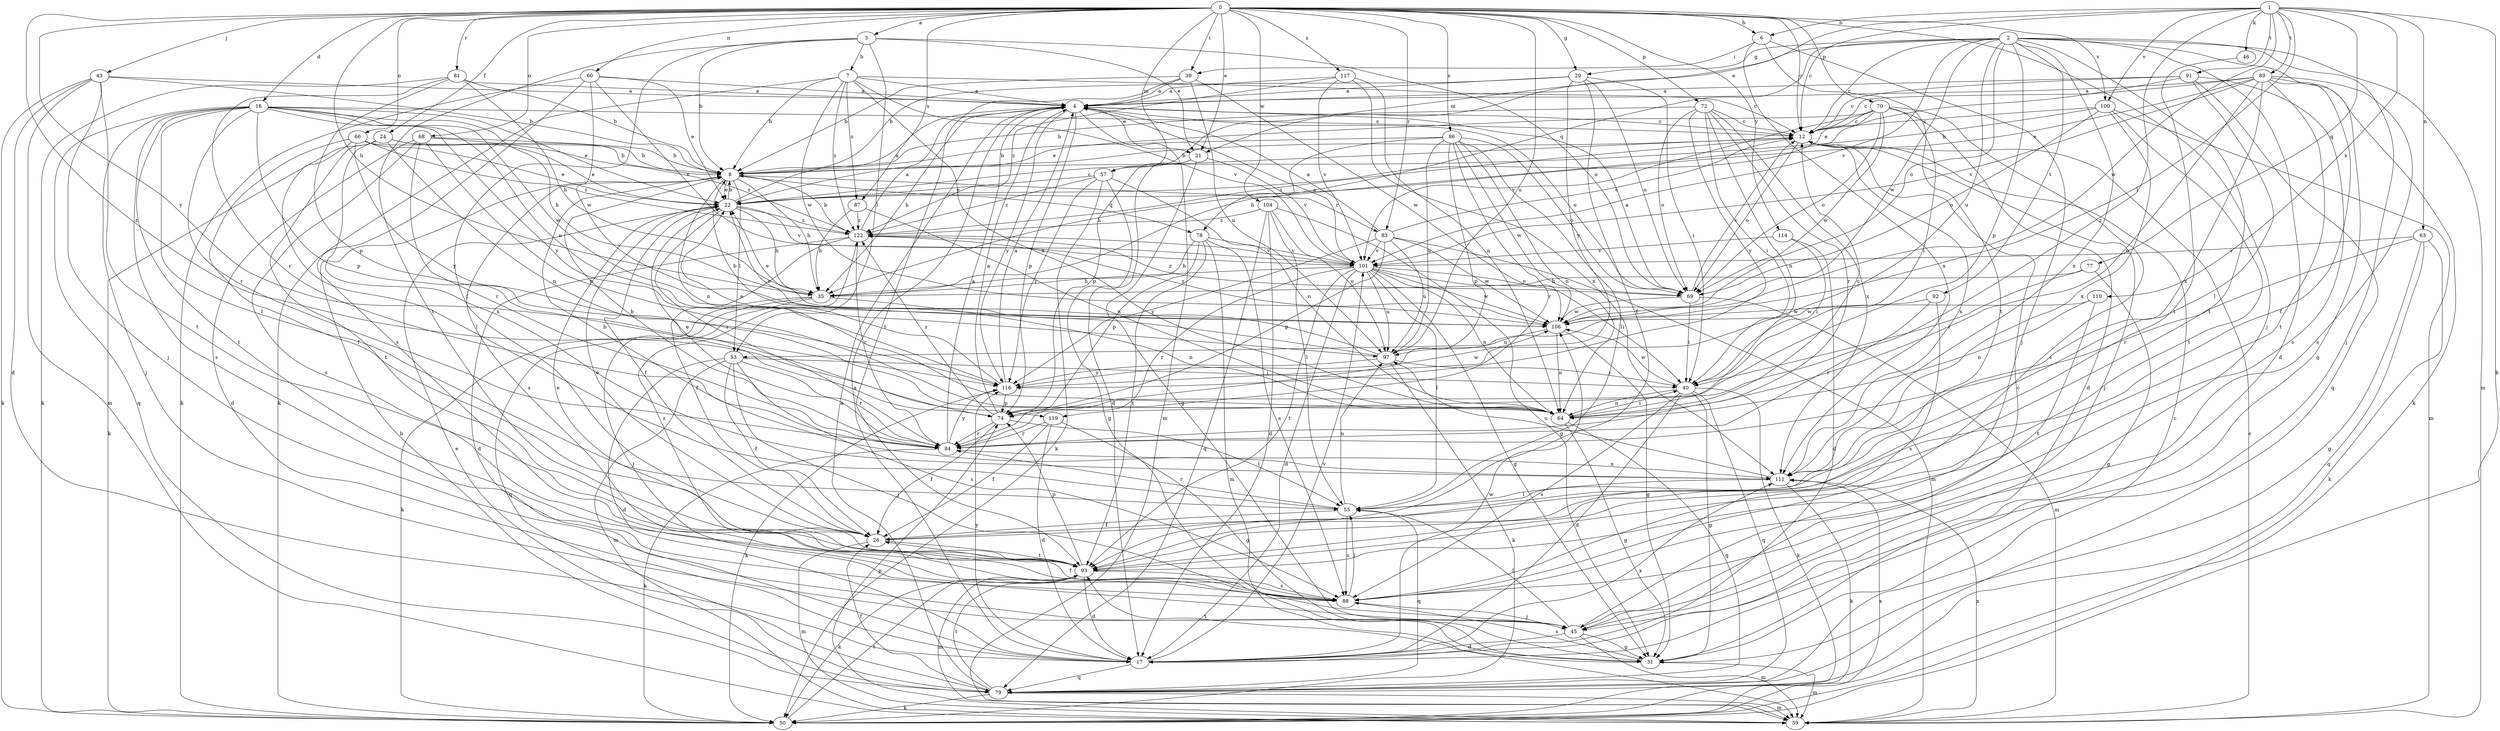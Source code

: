 strict digraph  {
0;
1;
2;
3;
4;
6;
7;
8;
12;
16;
17;
21;
22;
24;
26;
29;
31;
35;
39;
40;
43;
45;
46;
50;
53;
55;
57;
59;
60;
63;
64;
66;
68;
69;
70;
72;
74;
77;
78;
79;
81;
83;
84;
86;
87;
88;
89;
91;
92;
93;
97;
100;
101;
104;
106;
110;
111;
114;
116;
117;
119;
122;
0 -> 3  [label=a];
0 -> 6  [label=b];
0 -> 12  [label=c];
0 -> 16  [label=d];
0 -> 21  [label=e];
0 -> 24  [label=f];
0 -> 29  [label=g];
0 -> 35  [label=h];
0 -> 39  [label=i];
0 -> 43  [label=j];
0 -> 45  [label=j];
0 -> 57  [label=m];
0 -> 60  [label=n];
0 -> 66  [label=o];
0 -> 68  [label=o];
0 -> 70  [label=p];
0 -> 72  [label=p];
0 -> 81  [label=r];
0 -> 83  [label=r];
0 -> 86  [label=s];
0 -> 87  [label=s];
0 -> 97  [label=u];
0 -> 100  [label=v];
0 -> 104  [label=w];
0 -> 114  [label=y];
0 -> 116  [label=y];
0 -> 117  [label=z];
0 -> 119  [label=z];
1 -> 6  [label=b];
1 -> 12  [label=c];
1 -> 21  [label=e];
1 -> 46  [label=k];
1 -> 50  [label=k];
1 -> 53  [label=l];
1 -> 63  [label=n];
1 -> 77  [label=q];
1 -> 89  [label=t];
1 -> 91  [label=t];
1 -> 100  [label=v];
1 -> 106  [label=w];
1 -> 110  [label=x];
1 -> 119  [label=z];
2 -> 12  [label=c];
2 -> 17  [label=d];
2 -> 29  [label=g];
2 -> 31  [label=g];
2 -> 45  [label=j];
2 -> 57  [label=m];
2 -> 59  [label=m];
2 -> 69  [label=o];
2 -> 74  [label=p];
2 -> 78  [label=q];
2 -> 92  [label=t];
2 -> 93  [label=t];
2 -> 97  [label=u];
2 -> 101  [label=v];
2 -> 106  [label=w];
2 -> 111  [label=x];
3 -> 7  [label=b];
3 -> 8  [label=b];
3 -> 21  [label=e];
3 -> 26  [label=f];
3 -> 53  [label=l];
3 -> 69  [label=o];
3 -> 93  [label=t];
4 -> 12  [label=c];
4 -> 21  [label=e];
4 -> 35  [label=h];
4 -> 59  [label=m];
4 -> 69  [label=o];
4 -> 74  [label=p];
4 -> 116  [label=y];
6 -> 39  [label=i];
6 -> 45  [label=j];
6 -> 93  [label=t];
6 -> 111  [label=x];
7 -> 4  [label=a];
7 -> 8  [label=b];
7 -> 12  [label=c];
7 -> 50  [label=k];
7 -> 64  [label=n];
7 -> 87  [label=s];
7 -> 101  [label=v];
7 -> 106  [label=w];
7 -> 122  [label=z];
8 -> 22  [label=e];
8 -> 35  [label=h];
8 -> 53  [label=l];
8 -> 64  [label=n];
8 -> 78  [label=q];
8 -> 83  [label=r];
8 -> 88  [label=s];
12 -> 8  [label=b];
12 -> 45  [label=j];
12 -> 69  [label=o];
12 -> 111  [label=x];
12 -> 122  [label=z];
16 -> 12  [label=c];
16 -> 22  [label=e];
16 -> 35  [label=h];
16 -> 45  [label=j];
16 -> 55  [label=l];
16 -> 74  [label=p];
16 -> 79  [label=q];
16 -> 84  [label=r];
16 -> 88  [label=s];
16 -> 93  [label=t];
16 -> 97  [label=u];
16 -> 106  [label=w];
16 -> 116  [label=y];
17 -> 4  [label=a];
17 -> 79  [label=q];
17 -> 101  [label=v];
17 -> 106  [label=w];
17 -> 111  [label=x];
17 -> 116  [label=y];
21 -> 17  [label=d];
21 -> 31  [label=g];
21 -> 74  [label=p];
21 -> 101  [label=v];
22 -> 4  [label=a];
22 -> 8  [label=b];
22 -> 12  [label=c];
22 -> 26  [label=f];
22 -> 35  [label=h];
22 -> 84  [label=r];
22 -> 101  [label=v];
22 -> 122  [label=z];
24 -> 8  [label=b];
24 -> 22  [label=e];
24 -> 50  [label=k];
24 -> 64  [label=n];
24 -> 93  [label=t];
24 -> 111  [label=x];
26 -> 22  [label=e];
26 -> 59  [label=m];
26 -> 93  [label=t];
29 -> 4  [label=a];
29 -> 8  [label=b];
29 -> 26  [label=f];
29 -> 40  [label=i];
29 -> 69  [label=o];
29 -> 116  [label=y];
31 -> 59  [label=m];
31 -> 88  [label=s];
31 -> 93  [label=t];
35 -> 45  [label=j];
35 -> 50  [label=k];
35 -> 64  [label=n];
35 -> 79  [label=q];
39 -> 4  [label=a];
39 -> 8  [label=b];
39 -> 93  [label=t];
39 -> 97  [label=u];
39 -> 106  [label=w];
40 -> 17  [label=d];
40 -> 31  [label=g];
40 -> 50  [label=k];
40 -> 64  [label=n];
40 -> 79  [label=q];
40 -> 88  [label=s];
40 -> 106  [label=w];
43 -> 4  [label=a];
43 -> 8  [label=b];
43 -> 17  [label=d];
43 -> 45  [label=j];
43 -> 50  [label=k];
43 -> 59  [label=m];
43 -> 93  [label=t];
45 -> 12  [label=c];
45 -> 17  [label=d];
45 -> 31  [label=g];
45 -> 55  [label=l];
45 -> 59  [label=m];
46 -> 93  [label=t];
50 -> 93  [label=t];
50 -> 111  [label=x];
53 -> 17  [label=d];
53 -> 26  [label=f];
53 -> 40  [label=i];
53 -> 45  [label=j];
53 -> 59  [label=m];
53 -> 84  [label=r];
53 -> 88  [label=s];
55 -> 26  [label=f];
55 -> 79  [label=q];
55 -> 84  [label=r];
55 -> 88  [label=s];
55 -> 97  [label=u];
57 -> 22  [label=e];
57 -> 31  [label=g];
57 -> 50  [label=k];
57 -> 64  [label=n];
57 -> 116  [label=y];
57 -> 122  [label=z];
59 -> 12  [label=c];
59 -> 74  [label=p];
59 -> 111  [label=x];
60 -> 4  [label=a];
60 -> 22  [label=e];
60 -> 50  [label=k];
60 -> 88  [label=s];
60 -> 101  [label=v];
60 -> 106  [label=w];
63 -> 31  [label=g];
63 -> 50  [label=k];
63 -> 79  [label=q];
63 -> 84  [label=r];
63 -> 101  [label=v];
64 -> 12  [label=c];
64 -> 31  [label=g];
64 -> 40  [label=i];
64 -> 79  [label=q];
66 -> 8  [label=b];
66 -> 22  [label=e];
66 -> 26  [label=f];
66 -> 55  [label=l];
66 -> 116  [label=y];
66 -> 122  [label=z];
68 -> 8  [label=b];
68 -> 17  [label=d];
68 -> 64  [label=n];
68 -> 84  [label=r];
68 -> 88  [label=s];
68 -> 122  [label=z];
69 -> 4  [label=a];
69 -> 12  [label=c];
69 -> 40  [label=i];
69 -> 59  [label=m];
69 -> 106  [label=w];
69 -> 122  [label=z];
70 -> 12  [label=c];
70 -> 17  [label=d];
70 -> 22  [label=e];
70 -> 35  [label=h];
70 -> 40  [label=i];
70 -> 69  [label=o];
70 -> 88  [label=s];
70 -> 101  [label=v];
70 -> 106  [label=w];
72 -> 8  [label=b];
72 -> 12  [label=c];
72 -> 40  [label=i];
72 -> 64  [label=n];
72 -> 69  [label=o];
72 -> 84  [label=r];
72 -> 111  [label=x];
72 -> 116  [label=y];
74 -> 4  [label=a];
74 -> 26  [label=f];
74 -> 55  [label=l];
74 -> 84  [label=r];
74 -> 122  [label=z];
77 -> 31  [label=g];
77 -> 35  [label=h];
77 -> 40  [label=i];
78 -> 35  [label=h];
78 -> 59  [label=m];
78 -> 74  [label=p];
78 -> 88  [label=s];
78 -> 93  [label=t];
78 -> 101  [label=v];
79 -> 4  [label=a];
79 -> 8  [label=b];
79 -> 12  [label=c];
79 -> 22  [label=e];
79 -> 26  [label=f];
79 -> 50  [label=k];
79 -> 59  [label=m];
79 -> 93  [label=t];
81 -> 4  [label=a];
81 -> 8  [label=b];
81 -> 35  [label=h];
81 -> 50  [label=k];
81 -> 74  [label=p];
81 -> 84  [label=r];
83 -> 4  [label=a];
83 -> 12  [label=c];
83 -> 59  [label=m];
83 -> 74  [label=p];
83 -> 97  [label=u];
83 -> 101  [label=v];
83 -> 106  [label=w];
83 -> 116  [label=y];
84 -> 4  [label=a];
84 -> 8  [label=b];
84 -> 22  [label=e];
84 -> 50  [label=k];
84 -> 111  [label=x];
84 -> 116  [label=y];
86 -> 8  [label=b];
86 -> 35  [label=h];
86 -> 55  [label=l];
86 -> 64  [label=n];
86 -> 69  [label=o];
86 -> 74  [label=p];
86 -> 84  [label=r];
86 -> 97  [label=u];
86 -> 106  [label=w];
87 -> 35  [label=h];
87 -> 64  [label=n];
87 -> 122  [label=z];
88 -> 26  [label=f];
88 -> 45  [label=j];
88 -> 55  [label=l];
88 -> 122  [label=z];
89 -> 4  [label=a];
89 -> 12  [label=c];
89 -> 22  [label=e];
89 -> 26  [label=f];
89 -> 50  [label=k];
89 -> 64  [label=n];
89 -> 88  [label=s];
89 -> 93  [label=t];
89 -> 101  [label=v];
89 -> 111  [label=x];
91 -> 4  [label=a];
91 -> 12  [label=c];
91 -> 22  [label=e];
91 -> 55  [label=l];
91 -> 79  [label=q];
91 -> 88  [label=s];
92 -> 84  [label=r];
92 -> 88  [label=s];
92 -> 106  [label=w];
93 -> 17  [label=d];
93 -> 22  [label=e];
93 -> 50  [label=k];
93 -> 59  [label=m];
93 -> 74  [label=p];
93 -> 88  [label=s];
97 -> 8  [label=b];
97 -> 22  [label=e];
97 -> 40  [label=i];
97 -> 50  [label=k];
97 -> 116  [label=y];
100 -> 8  [label=b];
100 -> 12  [label=c];
100 -> 59  [label=m];
100 -> 69  [label=o];
100 -> 93  [label=t];
100 -> 111  [label=x];
101 -> 4  [label=a];
101 -> 17  [label=d];
101 -> 31  [label=g];
101 -> 35  [label=h];
101 -> 40  [label=i];
101 -> 55  [label=l];
101 -> 64  [label=n];
101 -> 69  [label=o];
101 -> 84  [label=r];
101 -> 93  [label=t];
101 -> 97  [label=u];
101 -> 106  [label=w];
104 -> 17  [label=d];
104 -> 31  [label=g];
104 -> 55  [label=l];
104 -> 79  [label=q];
104 -> 97  [label=u];
104 -> 122  [label=z];
106 -> 22  [label=e];
106 -> 31  [label=g];
106 -> 64  [label=n];
106 -> 97  [label=u];
106 -> 122  [label=z];
110 -> 64  [label=n];
110 -> 93  [label=t];
110 -> 106  [label=w];
111 -> 8  [label=b];
111 -> 50  [label=k];
111 -> 55  [label=l];
111 -> 97  [label=u];
114 -> 17  [label=d];
114 -> 40  [label=i];
114 -> 101  [label=v];
116 -> 4  [label=a];
116 -> 22  [label=e];
116 -> 50  [label=k];
116 -> 74  [label=p];
116 -> 106  [label=w];
117 -> 4  [label=a];
117 -> 64  [label=n];
117 -> 101  [label=v];
117 -> 111  [label=x];
117 -> 122  [label=z];
119 -> 17  [label=d];
119 -> 26  [label=f];
119 -> 31  [label=g];
119 -> 84  [label=r];
122 -> 4  [label=a];
122 -> 8  [label=b];
122 -> 17  [label=d];
122 -> 26  [label=f];
122 -> 84  [label=r];
122 -> 101  [label=v];
}
